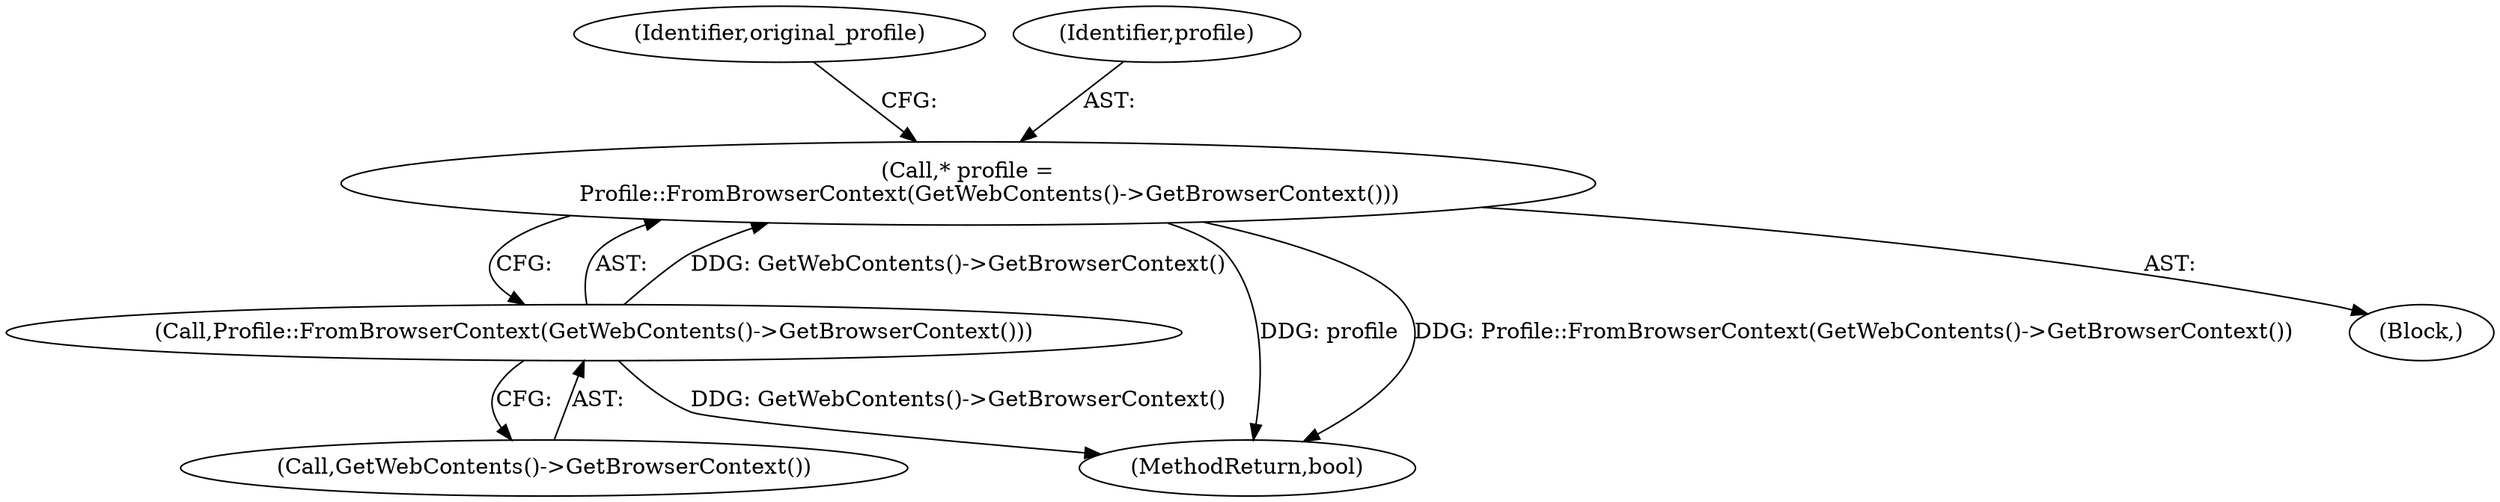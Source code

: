 digraph "1_Chrome_603af455b5641671b18d7d7d166630341d71b63f_0@pointer" {
"1000103" [label="(Call,* profile =\n      Profile::FromBrowserContext(GetWebContents()->GetBrowserContext()))"];
"1000105" [label="(Call,Profile::FromBrowserContext(GetWebContents()->GetBrowserContext()))"];
"1000106" [label="(Call,GetWebContents()->GetBrowserContext())"];
"1000121" [label="(MethodReturn,bool)"];
"1000101" [label="(Block,)"];
"1000109" [label="(Identifier,original_profile)"];
"1000105" [label="(Call,Profile::FromBrowserContext(GetWebContents()->GetBrowserContext()))"];
"1000103" [label="(Call,* profile =\n      Profile::FromBrowserContext(GetWebContents()->GetBrowserContext()))"];
"1000104" [label="(Identifier,profile)"];
"1000103" -> "1000101"  [label="AST: "];
"1000103" -> "1000105"  [label="CFG: "];
"1000104" -> "1000103"  [label="AST: "];
"1000105" -> "1000103"  [label="AST: "];
"1000109" -> "1000103"  [label="CFG: "];
"1000103" -> "1000121"  [label="DDG: profile"];
"1000103" -> "1000121"  [label="DDG: Profile::FromBrowserContext(GetWebContents()->GetBrowserContext())"];
"1000105" -> "1000103"  [label="DDG: GetWebContents()->GetBrowserContext()"];
"1000105" -> "1000106"  [label="CFG: "];
"1000106" -> "1000105"  [label="AST: "];
"1000105" -> "1000121"  [label="DDG: GetWebContents()->GetBrowserContext()"];
}
